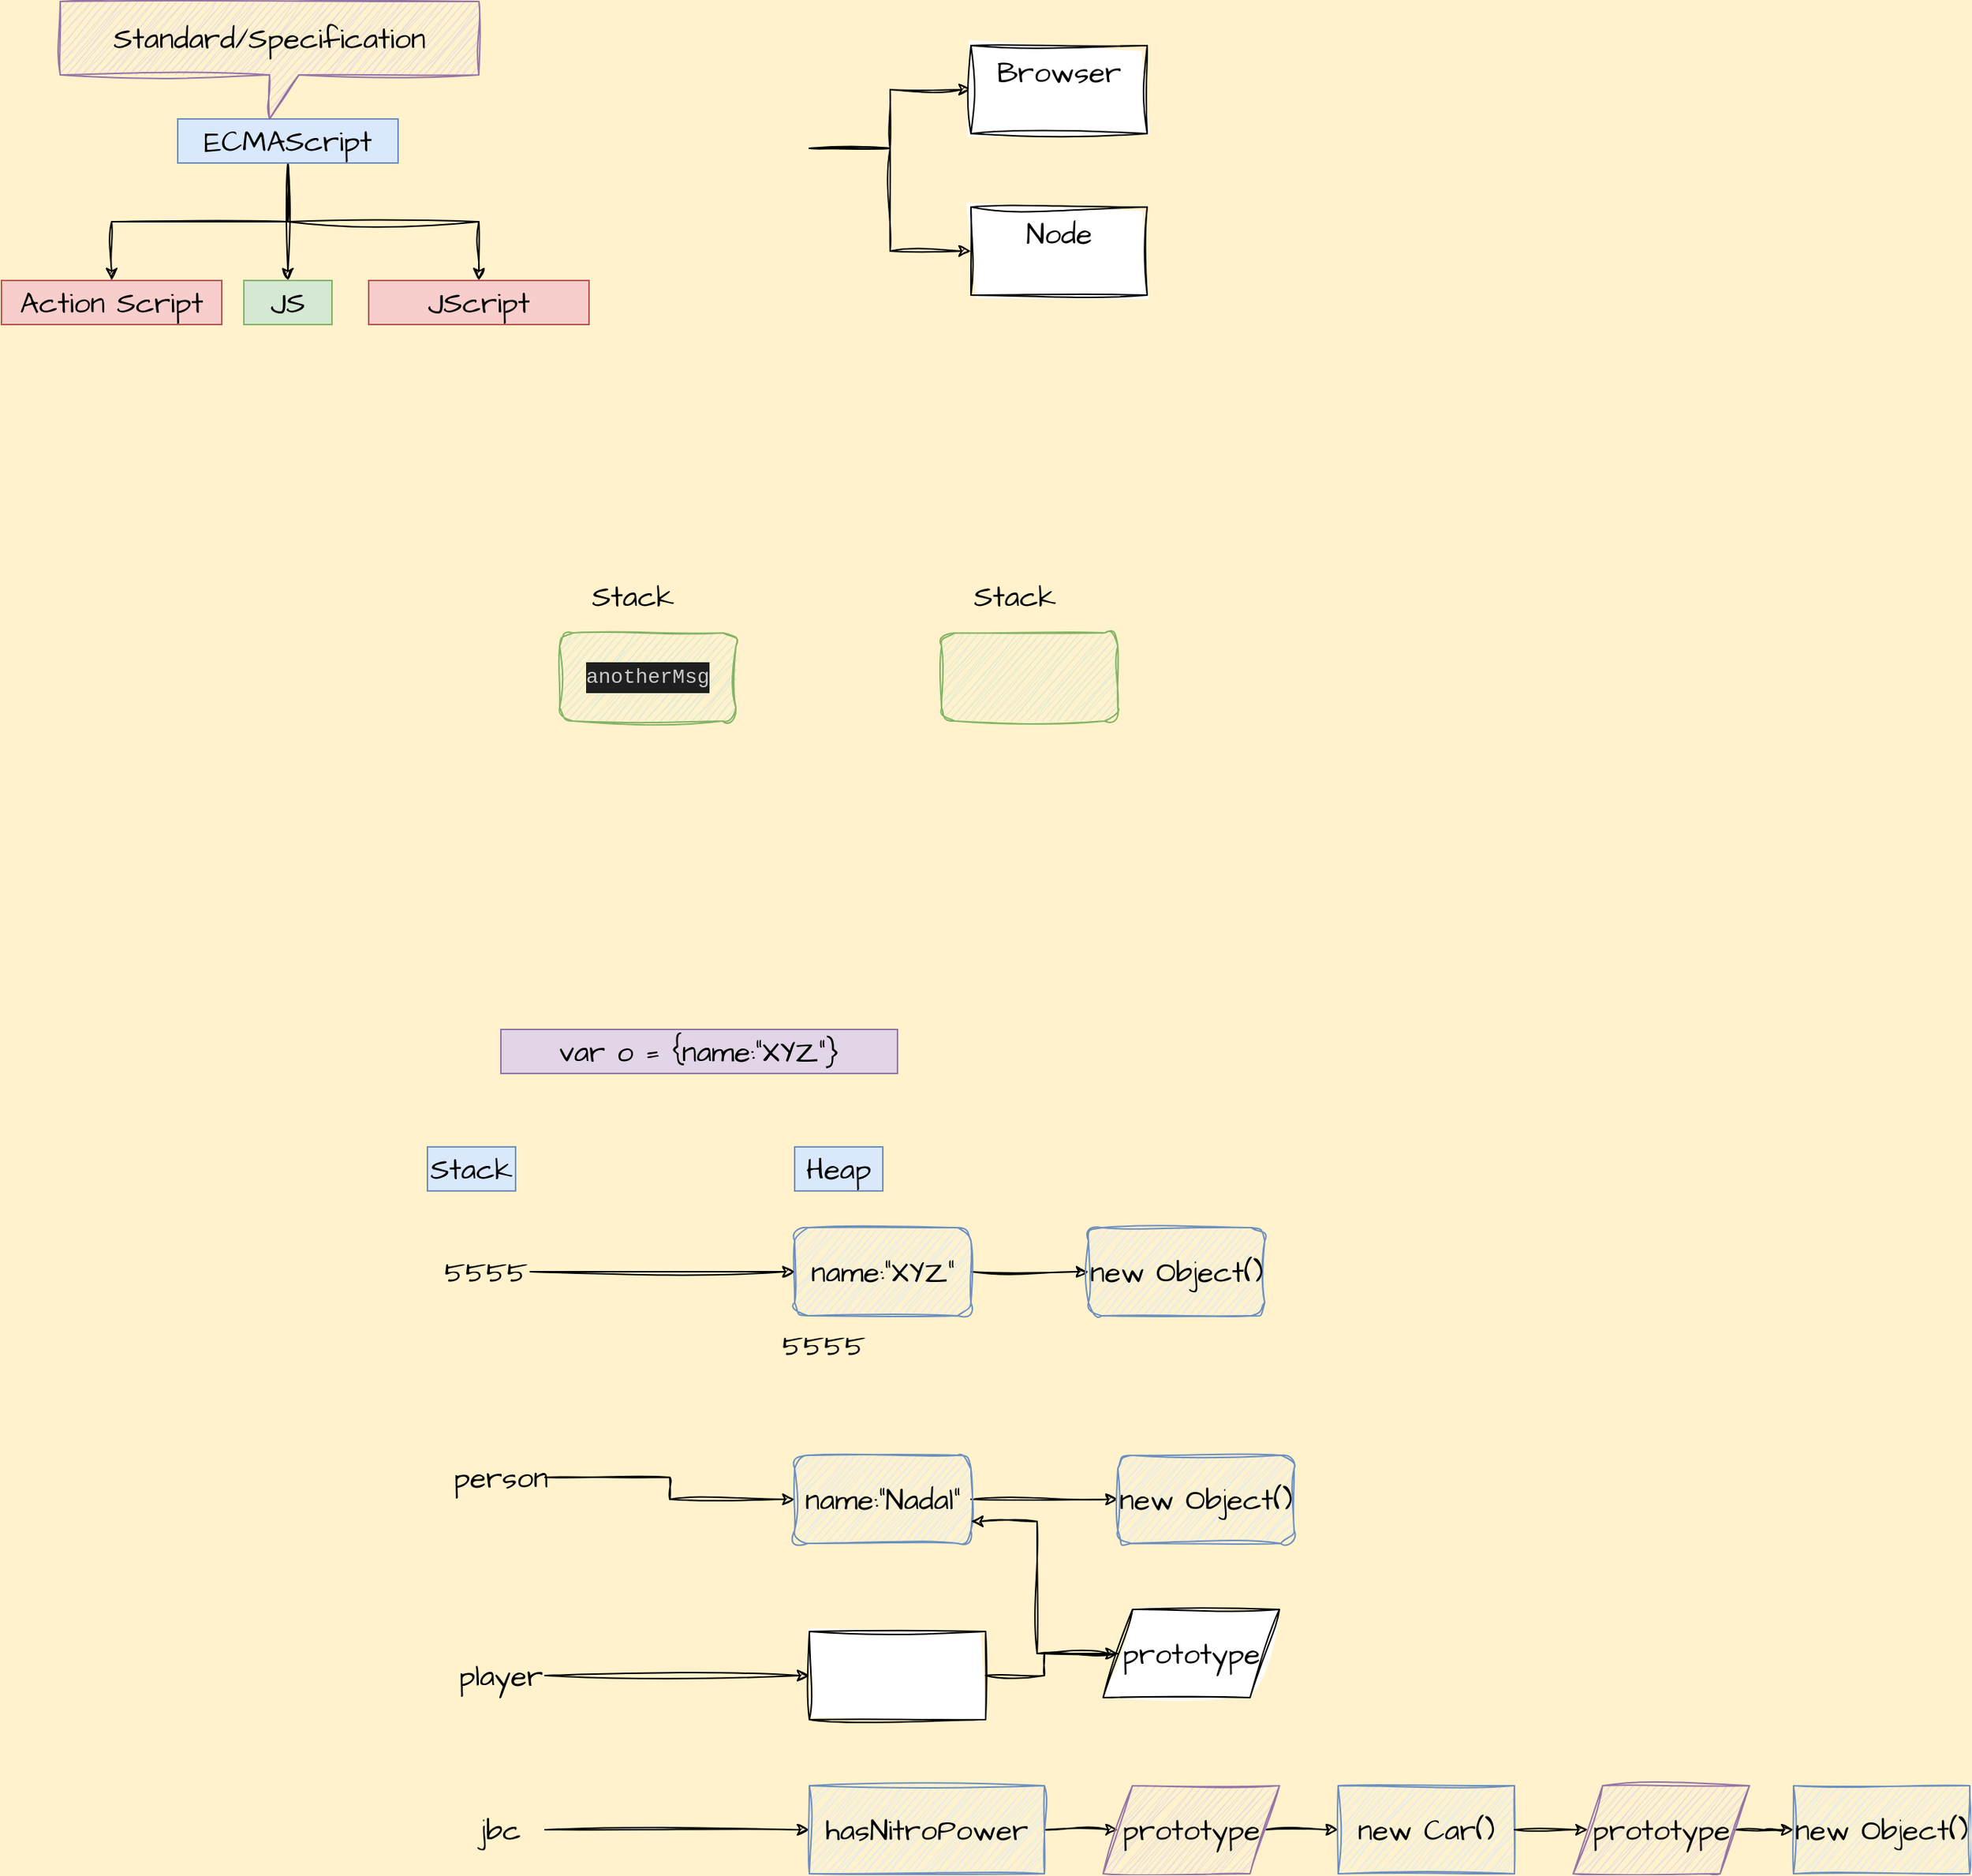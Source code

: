 <mxfile version="22.0.4" type="device">
  <diagram name="Page-1" id="5VRguCYzqPtwAkla-HJi">
    <mxGraphModel dx="1274" dy="604" grid="1" gridSize="10" guides="1" tooltips="1" connect="1" arrows="1" fold="1" page="0" pageScale="1" pageWidth="827" pageHeight="1169" background="#FFF2CC" math="0" shadow="0">
      <root>
        <mxCell id="0" />
        <mxCell id="1" parent="0" />
        <mxCell id="8gA5_-NH6wAtsIuaw63M-3" value="" style="edgeStyle=orthogonalEdgeStyle;rounded=0;sketch=1;hachureGap=4;jiggle=2;curveFitting=1;orthogonalLoop=1;jettySize=auto;html=1;fontFamily=Architects Daughter;fontSource=https%3A%2F%2Ffonts.googleapis.com%2Fcss%3Ffamily%3DArchitects%2BDaughter;fontSize=16;" edge="1" parent="1" source="8gA5_-NH6wAtsIuaw63M-1" target="8gA5_-NH6wAtsIuaw63M-2">
          <mxGeometry relative="1" as="geometry" />
        </mxCell>
        <mxCell id="8gA5_-NH6wAtsIuaw63M-5" style="edgeStyle=orthogonalEdgeStyle;rounded=0;sketch=1;hachureGap=4;jiggle=2;curveFitting=1;orthogonalLoop=1;jettySize=auto;html=1;fontFamily=Architects Daughter;fontSource=https%3A%2F%2Ffonts.googleapis.com%2Fcss%3Ffamily%3DArchitects%2BDaughter;fontSize=16;" edge="1" parent="1" source="8gA5_-NH6wAtsIuaw63M-1" target="8gA5_-NH6wAtsIuaw63M-4">
          <mxGeometry relative="1" as="geometry" />
        </mxCell>
        <mxCell id="8gA5_-NH6wAtsIuaw63M-1" value="" style="shape=image;imageAspect=0;aspect=fixed;verticalLabelPosition=bottom;verticalAlign=top;sketch=1;hachureGap=4;jiggle=2;curveFitting=1;fontFamily=Architects Daughter;fontSource=https%3A%2F%2Ffonts.googleapis.com%2Fcss%3Ffamily%3DArchitects%2BDaughter;fontSize=20;image=https://upload.wikimedia.org/wikipedia/commons/thumb/9/99/Unofficial_JavaScript_logo_2.svg/512px-Unofficial_JavaScript_logo_2.svg.png;" vertex="1" parent="1">
          <mxGeometry x="280" y="150" width="100" height="100" as="geometry" />
        </mxCell>
        <mxCell id="8gA5_-NH6wAtsIuaw63M-2" value="Browser" style="whiteSpace=wrap;html=1;fontSize=20;fontFamily=Architects Daughter;verticalAlign=top;sketch=1;hachureGap=4;jiggle=2;curveFitting=1;fontSource=https%3A%2F%2Ffonts.googleapis.com%2Fcss%3Ffamily%3DArchitects%2BDaughter;" vertex="1" parent="1">
          <mxGeometry x="490" y="130" width="120" height="60" as="geometry" />
        </mxCell>
        <mxCell id="8gA5_-NH6wAtsIuaw63M-4" value="Node" style="whiteSpace=wrap;html=1;fontSize=20;fontFamily=Architects Daughter;verticalAlign=top;sketch=1;hachureGap=4;jiggle=2;curveFitting=1;fontSource=https%3A%2F%2Ffonts.googleapis.com%2Fcss%3Ffamily%3DArchitects%2BDaughter;" vertex="1" parent="1">
          <mxGeometry x="490" y="240" width="120" height="60" as="geometry" />
        </mxCell>
        <mxCell id="8gA5_-NH6wAtsIuaw63M-9" value="" style="edgeStyle=orthogonalEdgeStyle;rounded=0;sketch=1;hachureGap=4;jiggle=2;curveFitting=1;orthogonalLoop=1;jettySize=auto;html=1;fontFamily=Architects Daughter;fontSource=https%3A%2F%2Ffonts.googleapis.com%2Fcss%3Ffamily%3DArchitects%2BDaughter;fontSize=16;" edge="1" parent="1" source="8gA5_-NH6wAtsIuaw63M-6" target="8gA5_-NH6wAtsIuaw63M-8">
          <mxGeometry relative="1" as="geometry" />
        </mxCell>
        <mxCell id="8gA5_-NH6wAtsIuaw63M-12" style="edgeStyle=orthogonalEdgeStyle;rounded=0;sketch=1;hachureGap=4;jiggle=2;curveFitting=1;orthogonalLoop=1;jettySize=auto;html=1;fontFamily=Architects Daughter;fontSource=https%3A%2F%2Ffonts.googleapis.com%2Fcss%3Ffamily%3DArchitects%2BDaughter;fontSize=16;" edge="1" parent="1" source="8gA5_-NH6wAtsIuaw63M-6" target="8gA5_-NH6wAtsIuaw63M-10">
          <mxGeometry relative="1" as="geometry" />
        </mxCell>
        <mxCell id="8gA5_-NH6wAtsIuaw63M-13" style="edgeStyle=orthogonalEdgeStyle;rounded=0;sketch=1;hachureGap=4;jiggle=2;curveFitting=1;orthogonalLoop=1;jettySize=auto;html=1;entryX=0.5;entryY=0;entryDx=0;entryDy=0;fontFamily=Architects Daughter;fontSource=https%3A%2F%2Ffonts.googleapis.com%2Fcss%3Ffamily%3DArchitects%2BDaughter;fontSize=16;" edge="1" parent="1" source="8gA5_-NH6wAtsIuaw63M-6" target="8gA5_-NH6wAtsIuaw63M-11">
          <mxGeometry relative="1" as="geometry" />
        </mxCell>
        <mxCell id="8gA5_-NH6wAtsIuaw63M-6" value="ECMAScript" style="text;html=1;strokeColor=#6c8ebf;fillColor=#dae8fc;align=center;verticalAlign=middle;whiteSpace=wrap;rounded=0;fontSize=20;fontFamily=Architects Daughter;" vertex="1" parent="1">
          <mxGeometry x="-50" y="180" width="150" height="30" as="geometry" />
        </mxCell>
        <mxCell id="8gA5_-NH6wAtsIuaw63M-7" value="Standard/Specification" style="shape=callout;whiteSpace=wrap;html=1;perimeter=calloutPerimeter;sketch=1;hachureGap=4;jiggle=2;curveFitting=1;fontFamily=Architects Daughter;fontSource=https%3A%2F%2Ffonts.googleapis.com%2Fcss%3Ffamily%3DArchitects%2BDaughter;fontSize=20;fillColor=#e1d5e7;strokeColor=#9673a6;" vertex="1" parent="1">
          <mxGeometry x="-130" y="100" width="285" height="80" as="geometry" />
        </mxCell>
        <mxCell id="8gA5_-NH6wAtsIuaw63M-8" value="JS" style="text;html=1;strokeColor=#82b366;fillColor=#d5e8d4;align=center;verticalAlign=middle;whiteSpace=wrap;rounded=0;fontSize=20;fontFamily=Architects Daughter;" vertex="1" parent="1">
          <mxGeometry x="-5" y="290" width="60" height="30" as="geometry" />
        </mxCell>
        <mxCell id="8gA5_-NH6wAtsIuaw63M-10" value="Action Script" style="text;html=1;strokeColor=#b85450;fillColor=#f8cecc;align=center;verticalAlign=middle;whiteSpace=wrap;rounded=0;fontSize=20;fontFamily=Architects Daughter;" vertex="1" parent="1">
          <mxGeometry x="-170" y="290" width="150" height="30" as="geometry" />
        </mxCell>
        <mxCell id="8gA5_-NH6wAtsIuaw63M-11" value="JScript" style="text;html=1;strokeColor=#b85450;fillColor=#f8cecc;align=center;verticalAlign=middle;whiteSpace=wrap;rounded=0;fontSize=20;fontFamily=Architects Daughter;" vertex="1" parent="1">
          <mxGeometry x="80" y="290" width="150" height="30" as="geometry" />
        </mxCell>
        <mxCell id="8gA5_-NH6wAtsIuaw63M-14" value="&lt;div style=&quot;color: rgb(204, 204, 204); background-color: rgb(31, 31, 31); font-family: &amp;quot;fira code&amp;quot;, Menlo, Monaco, &amp;quot;Courier New&amp;quot;, monospace; font-size: 14px; line-height: 21px;&quot;&gt;anotherMsg&lt;/div&gt;" style="rounded=1;whiteSpace=wrap;html=1;sketch=1;hachureGap=4;jiggle=2;curveFitting=1;fontFamily=Architects Daughter;fontSource=https%3A%2F%2Ffonts.googleapis.com%2Fcss%3Ffamily%3DArchitects%2BDaughter;fontSize=20;fillColor=#d5e8d4;strokeColor=#82b366;" vertex="1" parent="1">
          <mxGeometry x="210" y="530" width="120" height="60" as="geometry" />
        </mxCell>
        <mxCell id="8gA5_-NH6wAtsIuaw63M-15" value="Stack" style="text;html=1;strokeColor=none;fillColor=none;align=center;verticalAlign=middle;whiteSpace=wrap;rounded=0;fontSize=20;fontFamily=Architects Daughter;" vertex="1" parent="1">
          <mxGeometry x="230" y="490" width="60" height="30" as="geometry" />
        </mxCell>
        <mxCell id="8gA5_-NH6wAtsIuaw63M-16" value="" style="rounded=1;whiteSpace=wrap;html=1;sketch=1;hachureGap=4;jiggle=2;curveFitting=1;fontFamily=Architects Daughter;fontSource=https%3A%2F%2Ffonts.googleapis.com%2Fcss%3Ffamily%3DArchitects%2BDaughter;fontSize=20;fillColor=#d5e8d4;strokeColor=#82b366;" vertex="1" parent="1">
          <mxGeometry x="470" y="530" width="120" height="60" as="geometry" />
        </mxCell>
        <mxCell id="8gA5_-NH6wAtsIuaw63M-17" value="Stack" style="text;html=1;strokeColor=none;fillColor=none;align=center;verticalAlign=middle;whiteSpace=wrap;rounded=0;fontSize=20;fontFamily=Architects Daughter;" vertex="1" parent="1">
          <mxGeometry x="490" y="490" width="60" height="30" as="geometry" />
        </mxCell>
        <mxCell id="8gA5_-NH6wAtsIuaw63M-21" value="Stack" style="text;html=1;strokeColor=#6c8ebf;fillColor=#dae8fc;align=center;verticalAlign=middle;whiteSpace=wrap;rounded=0;fontSize=20;fontFamily=Architects Daughter;" vertex="1" parent="1">
          <mxGeometry x="120" y="880" width="60" height="30" as="geometry" />
        </mxCell>
        <mxCell id="8gA5_-NH6wAtsIuaw63M-22" value="Heap" style="text;html=1;strokeColor=#6c8ebf;fillColor=#dae8fc;align=center;verticalAlign=middle;whiteSpace=wrap;rounded=0;fontSize=20;fontFamily=Architects Daughter;" vertex="1" parent="1">
          <mxGeometry x="370" y="880" width="60" height="30" as="geometry" />
        </mxCell>
        <mxCell id="8gA5_-NH6wAtsIuaw63M-29" value="" style="edgeStyle=orthogonalEdgeStyle;rounded=0;sketch=1;hachureGap=4;jiggle=2;curveFitting=1;orthogonalLoop=1;jettySize=auto;html=1;fontFamily=Architects Daughter;fontSource=https%3A%2F%2Ffonts.googleapis.com%2Fcss%3Ffamily%3DArchitects%2BDaughter;fontSize=16;" edge="1" parent="1" source="8gA5_-NH6wAtsIuaw63M-23" target="8gA5_-NH6wAtsIuaw63M-28">
          <mxGeometry relative="1" as="geometry" />
        </mxCell>
        <mxCell id="8gA5_-NH6wAtsIuaw63M-23" value="name:&quot;XYZ&quot;" style="rounded=1;whiteSpace=wrap;html=1;sketch=1;hachureGap=4;jiggle=2;curveFitting=1;fontFamily=Architects Daughter;fontSource=https%3A%2F%2Ffonts.googleapis.com%2Fcss%3Ffamily%3DArchitects%2BDaughter;fontSize=20;fillColor=#dae8fc;strokeColor=#6c8ebf;" vertex="1" parent="1">
          <mxGeometry x="370" y="935" width="120" height="60" as="geometry" />
        </mxCell>
        <mxCell id="8gA5_-NH6wAtsIuaw63M-24" value="var o = {name:&quot;XYZ&quot;}" style="text;html=1;strokeColor=#9673a6;fillColor=#e1d5e7;align=center;verticalAlign=middle;whiteSpace=wrap;rounded=0;fontSize=20;fontFamily=Architects Daughter;" vertex="1" parent="1">
          <mxGeometry x="170" y="800" width="270" height="30" as="geometry" />
        </mxCell>
        <mxCell id="8gA5_-NH6wAtsIuaw63M-26" style="edgeStyle=orthogonalEdgeStyle;rounded=0;sketch=1;hachureGap=4;jiggle=2;curveFitting=1;orthogonalLoop=1;jettySize=auto;html=1;entryX=0;entryY=0.5;entryDx=0;entryDy=0;fontFamily=Architects Daughter;fontSource=https%3A%2F%2Ffonts.googleapis.com%2Fcss%3Ffamily%3DArchitects%2BDaughter;fontSize=16;" edge="1" parent="1" source="8gA5_-NH6wAtsIuaw63M-25" target="8gA5_-NH6wAtsIuaw63M-23">
          <mxGeometry relative="1" as="geometry" />
        </mxCell>
        <mxCell id="8gA5_-NH6wAtsIuaw63M-25" value="5555" style="text;html=1;strokeColor=none;fillColor=none;align=center;verticalAlign=middle;whiteSpace=wrap;rounded=0;fontSize=20;fontFamily=Architects Daughter;" vertex="1" parent="1">
          <mxGeometry x="130" y="950" width="60" height="30" as="geometry" />
        </mxCell>
        <mxCell id="8gA5_-NH6wAtsIuaw63M-27" value="5555" style="text;html=1;strokeColor=none;fillColor=none;align=center;verticalAlign=middle;whiteSpace=wrap;rounded=0;fontSize=20;fontFamily=Architects Daughter;" vertex="1" parent="1">
          <mxGeometry x="360" y="1000" width="60" height="30" as="geometry" />
        </mxCell>
        <mxCell id="8gA5_-NH6wAtsIuaw63M-28" value="new Object()" style="whiteSpace=wrap;html=1;fontSize=20;fontFamily=Architects Daughter;fillColor=#dae8fc;strokeColor=#6c8ebf;rounded=1;sketch=1;hachureGap=4;jiggle=2;curveFitting=1;fontSource=https%3A%2F%2Ffonts.googleapis.com%2Fcss%3Ffamily%3DArchitects%2BDaughter;" vertex="1" parent="1">
          <mxGeometry x="570" y="935" width="120" height="60" as="geometry" />
        </mxCell>
        <mxCell id="8gA5_-NH6wAtsIuaw63M-32" style="edgeStyle=orthogonalEdgeStyle;rounded=0;sketch=1;hachureGap=4;jiggle=2;curveFitting=1;orthogonalLoop=1;jettySize=auto;html=1;fontFamily=Architects Daughter;fontSource=https%3A%2F%2Ffonts.googleapis.com%2Fcss%3Ffamily%3DArchitects%2BDaughter;fontSize=16;" edge="1" parent="1" source="8gA5_-NH6wAtsIuaw63M-30" target="8gA5_-NH6wAtsIuaw63M-31">
          <mxGeometry relative="1" as="geometry" />
        </mxCell>
        <mxCell id="8gA5_-NH6wAtsIuaw63M-30" value="person" style="text;html=1;strokeColor=none;fillColor=none;align=center;verticalAlign=middle;whiteSpace=wrap;rounded=0;fontSize=20;fontFamily=Architects Daughter;" vertex="1" parent="1">
          <mxGeometry x="140" y="1090" width="60" height="30" as="geometry" />
        </mxCell>
        <mxCell id="8gA5_-NH6wAtsIuaw63M-34" style="edgeStyle=orthogonalEdgeStyle;rounded=0;sketch=1;hachureGap=4;jiggle=2;curveFitting=1;orthogonalLoop=1;jettySize=auto;html=1;fontFamily=Architects Daughter;fontSource=https%3A%2F%2Ffonts.googleapis.com%2Fcss%3Ffamily%3DArchitects%2BDaughter;fontSize=16;" edge="1" parent="1" source="8gA5_-NH6wAtsIuaw63M-31" target="8gA5_-NH6wAtsIuaw63M-33">
          <mxGeometry relative="1" as="geometry" />
        </mxCell>
        <mxCell id="8gA5_-NH6wAtsIuaw63M-31" value="name:&quot;Nadal&quot;" style="rounded=1;whiteSpace=wrap;html=1;sketch=1;hachureGap=4;jiggle=2;curveFitting=1;fontFamily=Architects Daughter;fontSource=https%3A%2F%2Ffonts.googleapis.com%2Fcss%3Ffamily%3DArchitects%2BDaughter;fontSize=20;fillColor=#dae8fc;strokeColor=#6c8ebf;" vertex="1" parent="1">
          <mxGeometry x="370" y="1090" width="120" height="60" as="geometry" />
        </mxCell>
        <mxCell id="8gA5_-NH6wAtsIuaw63M-33" value="new Object()" style="whiteSpace=wrap;html=1;fontSize=20;fontFamily=Architects Daughter;fillColor=#dae8fc;strokeColor=#6c8ebf;rounded=1;sketch=1;hachureGap=4;jiggle=2;curveFitting=1;fontSource=https%3A%2F%2Ffonts.googleapis.com%2Fcss%3Ffamily%3DArchitects%2BDaughter;" vertex="1" parent="1">
          <mxGeometry x="590" y="1090" width="120" height="60" as="geometry" />
        </mxCell>
        <mxCell id="8gA5_-NH6wAtsIuaw63M-37" value="" style="edgeStyle=orthogonalEdgeStyle;rounded=0;sketch=1;hachureGap=4;jiggle=2;curveFitting=1;orthogonalLoop=1;jettySize=auto;html=1;fontFamily=Architects Daughter;fontSource=https%3A%2F%2Ffonts.googleapis.com%2Fcss%3Ffamily%3DArchitects%2BDaughter;fontSize=16;" edge="1" parent="1" source="8gA5_-NH6wAtsIuaw63M-35" target="8gA5_-NH6wAtsIuaw63M-36">
          <mxGeometry relative="1" as="geometry" />
        </mxCell>
        <mxCell id="8gA5_-NH6wAtsIuaw63M-35" value="player" style="text;html=1;strokeColor=none;fillColor=none;align=center;verticalAlign=middle;whiteSpace=wrap;rounded=0;fontSize=20;fontFamily=Architects Daughter;" vertex="1" parent="1">
          <mxGeometry x="140" y="1225" width="60" height="30" as="geometry" />
        </mxCell>
        <mxCell id="8gA5_-NH6wAtsIuaw63M-39" value="" style="edgeStyle=orthogonalEdgeStyle;rounded=0;sketch=1;hachureGap=4;jiggle=2;curveFitting=1;orthogonalLoop=1;jettySize=auto;html=1;fontFamily=Architects Daughter;fontSource=https%3A%2F%2Ffonts.googleapis.com%2Fcss%3Ffamily%3DArchitects%2BDaughter;fontSize=16;" edge="1" parent="1" source="8gA5_-NH6wAtsIuaw63M-36" target="8gA5_-NH6wAtsIuaw63M-38">
          <mxGeometry relative="1" as="geometry" />
        </mxCell>
        <mxCell id="8gA5_-NH6wAtsIuaw63M-36" value="" style="whiteSpace=wrap;html=1;sketch=1;hachureGap=4;jiggle=2;curveFitting=1;fontFamily=Architects Daughter;fontSource=https%3A%2F%2Ffonts.googleapis.com%2Fcss%3Ffamily%3DArchitects%2BDaughter;fontSize=20;" vertex="1" parent="1">
          <mxGeometry x="380" y="1210" width="120" height="60" as="geometry" />
        </mxCell>
        <mxCell id="8gA5_-NH6wAtsIuaw63M-41" style="edgeStyle=orthogonalEdgeStyle;rounded=0;sketch=1;hachureGap=4;jiggle=2;curveFitting=1;orthogonalLoop=1;jettySize=auto;html=1;entryX=1;entryY=0.75;entryDx=0;entryDy=0;fontFamily=Architects Daughter;fontSource=https%3A%2F%2Ffonts.googleapis.com%2Fcss%3Ffamily%3DArchitects%2BDaughter;fontSize=16;" edge="1" parent="1" source="8gA5_-NH6wAtsIuaw63M-38" target="8gA5_-NH6wAtsIuaw63M-31">
          <mxGeometry relative="1" as="geometry" />
        </mxCell>
        <mxCell id="8gA5_-NH6wAtsIuaw63M-38" value="prototype" style="shape=parallelogram;perimeter=parallelogramPerimeter;whiteSpace=wrap;html=1;fixedSize=1;fontSize=20;fontFamily=Architects Daughter;sketch=1;hachureGap=4;jiggle=2;curveFitting=1;fontSource=https%3A%2F%2Ffonts.googleapis.com%2Fcss%3Ffamily%3DArchitects%2BDaughter;" vertex="1" parent="1">
          <mxGeometry x="580" y="1195" width="120" height="60" as="geometry" />
        </mxCell>
        <mxCell id="8gA5_-NH6wAtsIuaw63M-44" value="" style="edgeStyle=orthogonalEdgeStyle;rounded=0;sketch=1;hachureGap=4;jiggle=2;curveFitting=1;orthogonalLoop=1;jettySize=auto;html=1;fontFamily=Architects Daughter;fontSource=https%3A%2F%2Ffonts.googleapis.com%2Fcss%3Ffamily%3DArchitects%2BDaughter;fontSize=16;" edge="1" parent="1" source="8gA5_-NH6wAtsIuaw63M-42" target="8gA5_-NH6wAtsIuaw63M-43">
          <mxGeometry relative="1" as="geometry" />
        </mxCell>
        <mxCell id="8gA5_-NH6wAtsIuaw63M-42" value="jbc" style="text;html=1;strokeColor=none;fillColor=none;align=center;verticalAlign=middle;whiteSpace=wrap;rounded=0;fontSize=20;fontFamily=Architects Daughter;" vertex="1" parent="1">
          <mxGeometry x="140" y="1330" width="60" height="30" as="geometry" />
        </mxCell>
        <mxCell id="8gA5_-NH6wAtsIuaw63M-46" value="" style="edgeStyle=orthogonalEdgeStyle;rounded=0;sketch=1;hachureGap=4;jiggle=2;curveFitting=1;orthogonalLoop=1;jettySize=auto;html=1;fontFamily=Architects Daughter;fontSource=https%3A%2F%2Ffonts.googleapis.com%2Fcss%3Ffamily%3DArchitects%2BDaughter;fontSize=16;" edge="1" parent="1" source="8gA5_-NH6wAtsIuaw63M-43" target="8gA5_-NH6wAtsIuaw63M-45">
          <mxGeometry relative="1" as="geometry" />
        </mxCell>
        <mxCell id="8gA5_-NH6wAtsIuaw63M-43" value="hasNitroPower" style="whiteSpace=wrap;html=1;sketch=1;hachureGap=4;jiggle=2;curveFitting=1;fontFamily=Architects Daughter;fontSource=https%3A%2F%2Ffonts.googleapis.com%2Fcss%3Ffamily%3DArchitects%2BDaughter;fontSize=20;fillColor=#dae8fc;strokeColor=#6c8ebf;" vertex="1" parent="1">
          <mxGeometry x="380" y="1315" width="160" height="60" as="geometry" />
        </mxCell>
        <mxCell id="8gA5_-NH6wAtsIuaw63M-48" value="" style="edgeStyle=orthogonalEdgeStyle;rounded=0;sketch=1;hachureGap=4;jiggle=2;curveFitting=1;orthogonalLoop=1;jettySize=auto;html=1;fontFamily=Architects Daughter;fontSource=https%3A%2F%2Ffonts.googleapis.com%2Fcss%3Ffamily%3DArchitects%2BDaughter;fontSize=16;" edge="1" parent="1" source="8gA5_-NH6wAtsIuaw63M-45" target="8gA5_-NH6wAtsIuaw63M-47">
          <mxGeometry relative="1" as="geometry" />
        </mxCell>
        <mxCell id="8gA5_-NH6wAtsIuaw63M-45" value="prototype" style="shape=parallelogram;perimeter=parallelogramPerimeter;whiteSpace=wrap;html=1;fixedSize=1;fontSize=20;fontFamily=Architects Daughter;sketch=1;hachureGap=4;jiggle=2;curveFitting=1;fontSource=https%3A%2F%2Ffonts.googleapis.com%2Fcss%3Ffamily%3DArchitects%2BDaughter;fillColor=#e1d5e7;strokeColor=#9673a6;" vertex="1" parent="1">
          <mxGeometry x="580" y="1315" width="120" height="60" as="geometry" />
        </mxCell>
        <mxCell id="8gA5_-NH6wAtsIuaw63M-50" value="" style="edgeStyle=orthogonalEdgeStyle;rounded=0;sketch=1;hachureGap=4;jiggle=2;curveFitting=1;orthogonalLoop=1;jettySize=auto;html=1;fontFamily=Architects Daughter;fontSource=https%3A%2F%2Ffonts.googleapis.com%2Fcss%3Ffamily%3DArchitects%2BDaughter;fontSize=16;" edge="1" parent="1" source="8gA5_-NH6wAtsIuaw63M-51" target="8gA5_-NH6wAtsIuaw63M-49">
          <mxGeometry relative="1" as="geometry" />
        </mxCell>
        <mxCell id="8gA5_-NH6wAtsIuaw63M-47" value="new Car()" style="whiteSpace=wrap;html=1;fontSize=20;fontFamily=Architects Daughter;sketch=1;hachureGap=4;jiggle=2;curveFitting=1;fontSource=https%3A%2F%2Ffonts.googleapis.com%2Fcss%3Ffamily%3DArchitects%2BDaughter;fillColor=#dae8fc;strokeColor=#6c8ebf;" vertex="1" parent="1">
          <mxGeometry x="740" y="1315" width="120" height="60" as="geometry" />
        </mxCell>
        <mxCell id="8gA5_-NH6wAtsIuaw63M-49" value="new Object()" style="whiteSpace=wrap;html=1;fontSize=20;fontFamily=Architects Daughter;sketch=1;hachureGap=4;jiggle=2;curveFitting=1;fontSource=https%3A%2F%2Ffonts.googleapis.com%2Fcss%3Ffamily%3DArchitects%2BDaughter;fillColor=#dae8fc;strokeColor=#6c8ebf;" vertex="1" parent="1">
          <mxGeometry x="1050" y="1315" width="120" height="60" as="geometry" />
        </mxCell>
        <mxCell id="8gA5_-NH6wAtsIuaw63M-52" value="" style="edgeStyle=orthogonalEdgeStyle;rounded=0;sketch=1;hachureGap=4;jiggle=2;curveFitting=1;orthogonalLoop=1;jettySize=auto;html=1;fontFamily=Architects Daughter;fontSource=https%3A%2F%2Ffonts.googleapis.com%2Fcss%3Ffamily%3DArchitects%2BDaughter;fontSize=16;" edge="1" parent="1" source="8gA5_-NH6wAtsIuaw63M-47" target="8gA5_-NH6wAtsIuaw63M-51">
          <mxGeometry relative="1" as="geometry">
            <mxPoint x="860" y="1345" as="sourcePoint" />
            <mxPoint x="1050" y="1345" as="targetPoint" />
          </mxGeometry>
        </mxCell>
        <mxCell id="8gA5_-NH6wAtsIuaw63M-51" value="prototype" style="shape=parallelogram;perimeter=parallelogramPerimeter;whiteSpace=wrap;html=1;fixedSize=1;fontSize=20;fontFamily=Architects Daughter;sketch=1;hachureGap=4;jiggle=2;curveFitting=1;fontSource=https%3A%2F%2Ffonts.googleapis.com%2Fcss%3Ffamily%3DArchitects%2BDaughter;fillColor=#e1d5e7;strokeColor=#9673a6;" vertex="1" parent="1">
          <mxGeometry x="900" y="1315" width="120" height="60" as="geometry" />
        </mxCell>
      </root>
    </mxGraphModel>
  </diagram>
</mxfile>
